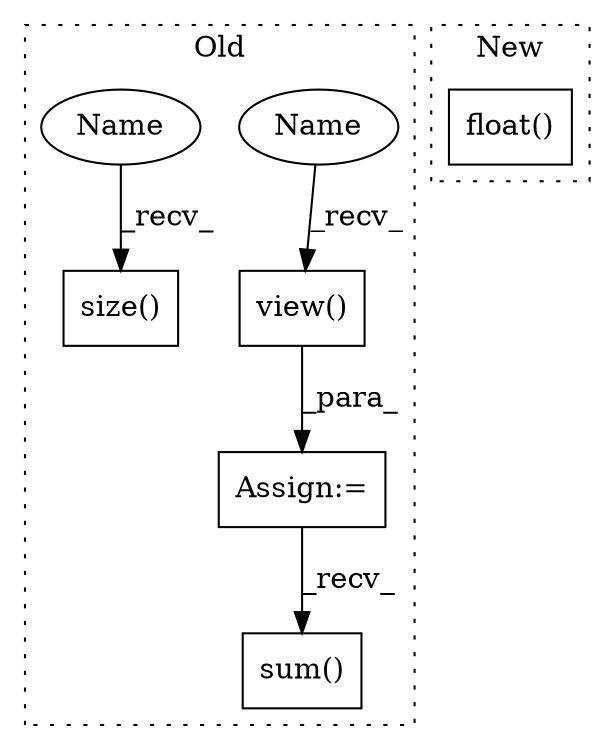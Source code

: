 digraph G {
subgraph cluster0 {
1 [label="sum()" a="75" s="1590" l="12" shape="box"];
3 [label="view()" a="75" s="1118,1150" l="12,1" shape="box"];
4 [label="size()" a="75" s="1381" l="13" shape="box"];
5 [label="Assign:=" a="68" s="1360" l="3" shape="box"];
6 [label="Name" a="87" s="1118" l="6" shape="ellipse"];
7 [label="Name" a="87" s="1381" l="6" shape="ellipse"];
label = "Old";
style="dotted";
}
subgraph cluster1 {
2 [label="float()" a="75" s="934" l="95" shape="box"];
label = "New";
style="dotted";
}
3 -> 5 [label="_para_"];
5 -> 1 [label="_recv_"];
6 -> 3 [label="_recv_"];
7 -> 4 [label="_recv_"];
}